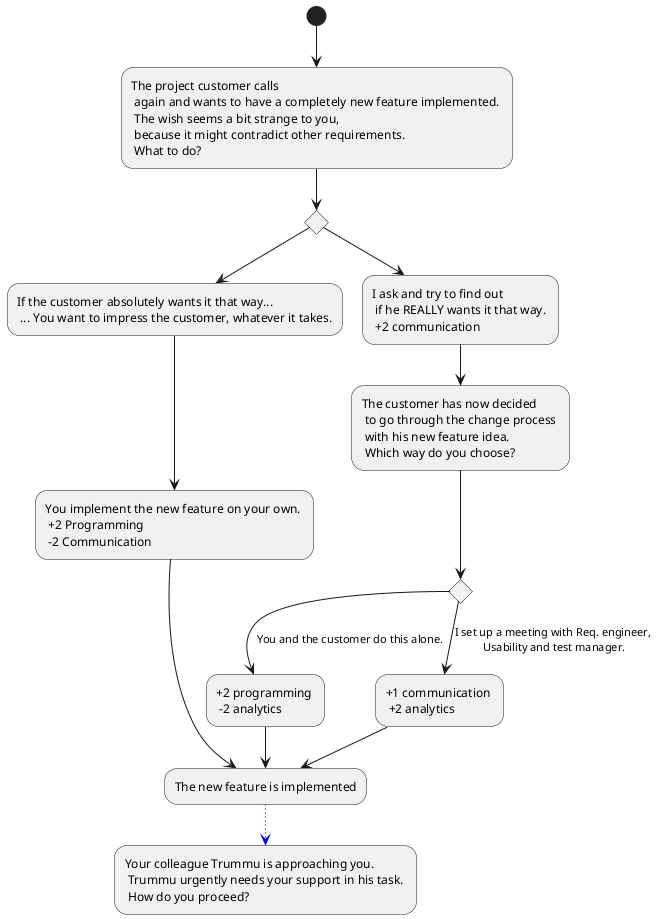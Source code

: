 @startuml
(*) --> "The project customer calls \n again and wants to have a completely new feature implemented. \n The wish seems a bit strange to you, \n because it might contradict other requirements.\n What to do?" as f 
'if "" then 
'--> [Du arbeitest einfach drauf los.] "f"
if " " then
--> "If the customer absolutely wants it that way... \n ... You want to impress the customer, whatever it takes."
--> "You implement the new feature on your own. \n +2 Programming \n -2 Communication" as c
else
--> "I ask and try to find out \n if he REALLY wants it that way. \n +2 communication"
endif
'Vorbedingung: Nur wenn zuvor gewählt wurde, mit dem Kunden nochmal darüber zu reden!
--> "The customer has now decided \n to go through the change process \n with his new feature idea. \n Which way do you choose?"
if " " then
--> [You and the customer do this alone.] "+2 programming \n -2 analytics" as a
else
--> [I set up a meeting with Req. engineer, \nUsability and test manager.] "+1 communication \n +2 analytics" as b
--> "The new feature is implemented" as fertig
endif
a --> fertig
c --> fertig
-[#blue,dotted]-> "Your colleague Trummu is approaching you.\n Trummu urgently needs your support in his task. \n How do you proceed?"
@enduml
